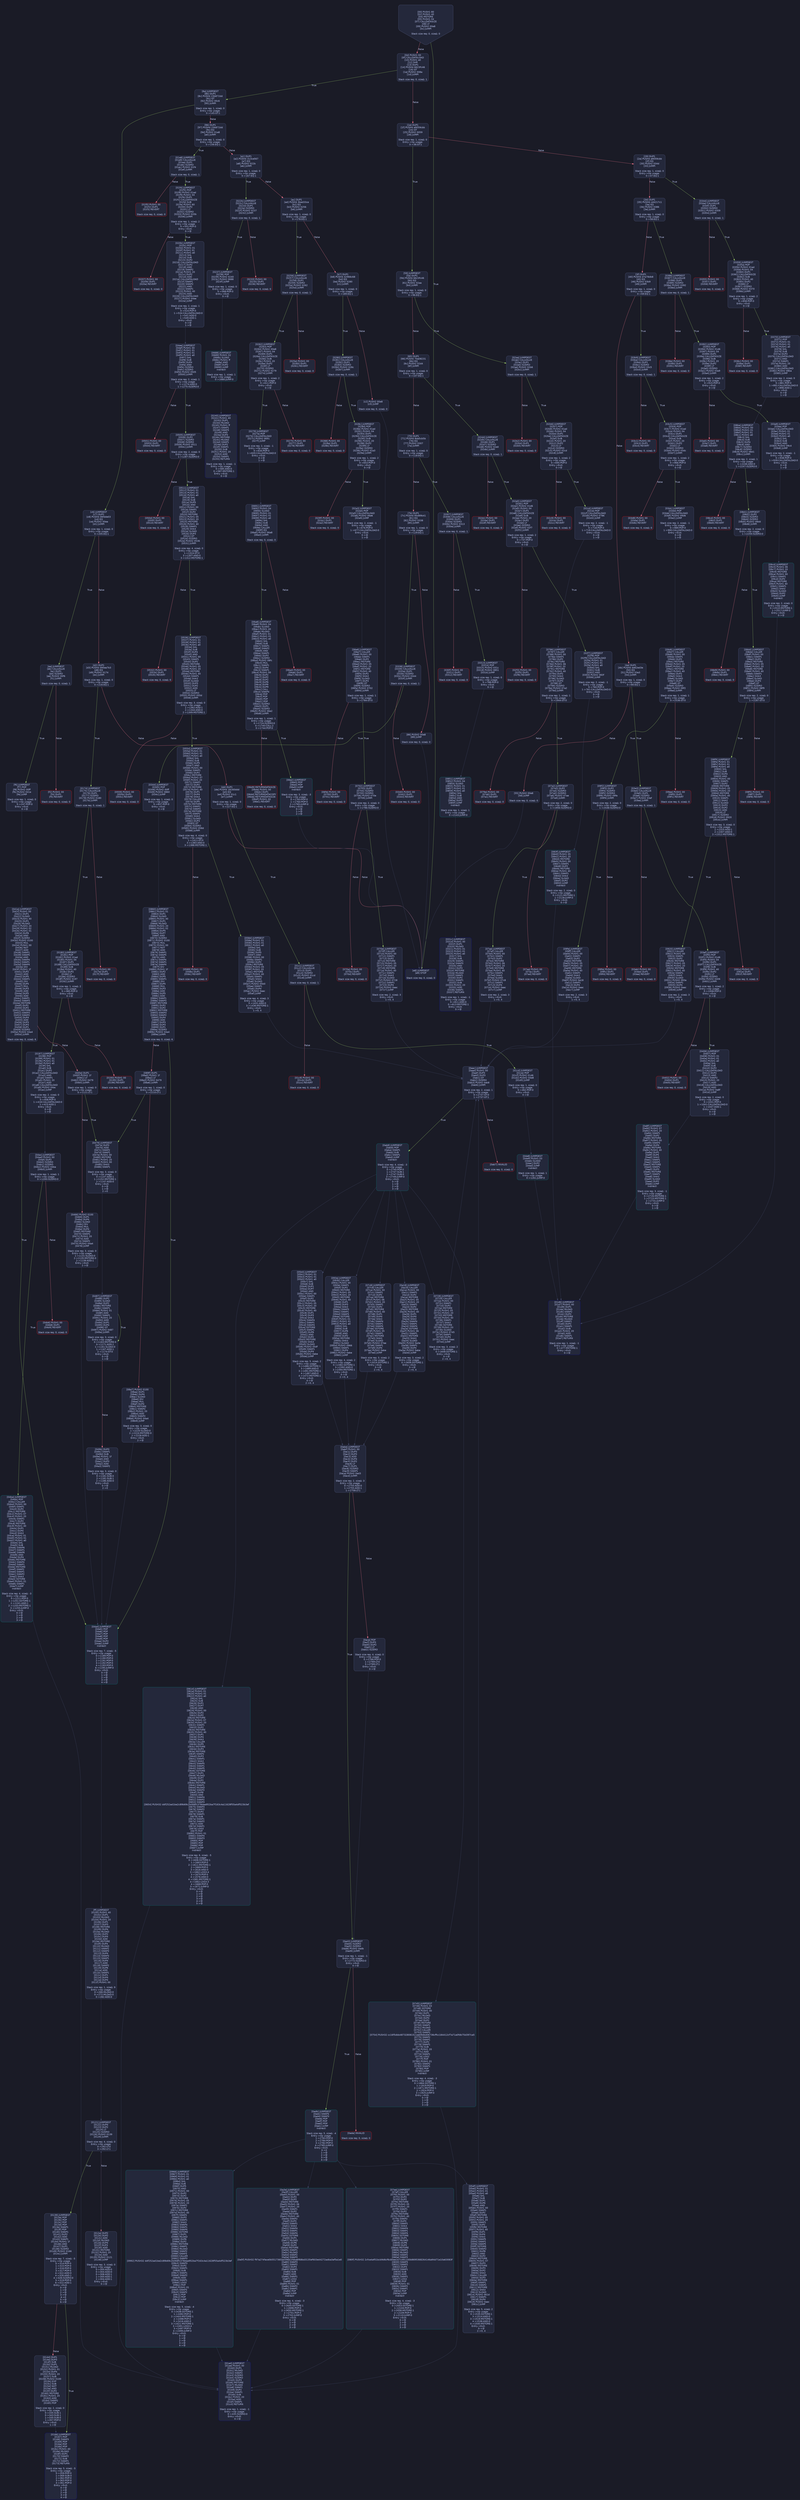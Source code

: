 digraph G {
    node [shape=box, style="filled, rounded", color="#565f89", fontcolor="#c0caf5", fontname="Helvetica", fillcolor="#24283b"];
    edge [color="#414868", fontcolor="#c0caf5", fontname="Helvetica"];
    bgcolor="#1a1b26";
    0 [ label = "[00] PUSH1 80
[02] PUSH1 40
[04] MSTORE
[05] PUSH1 04
[07] CALLDATASIZE
[08] LT
[09] PUSH2 00e8
[0c] JUMPI

Stack size req: 0, sizeΔ: 0
" shape = invhouse]
    1 [ label = "[0d] PUSH1 00
[0f] CALLDATALOAD
[10] PUSH1 e0
[12] SHR
[13] DUP1
[14] PUSH4 6623fc46
[19] GT
[1a] PUSH2 008a
[1d] JUMPI

Stack size req: 0, sizeΔ: 1
"]
    2 [ label = "[1e] DUP1
[1f] PUSH4 a9059cbb
[24] GT
[25] PUSH2 0059
[28] JUMPI

Stack size req: 1, sizeΔ: 0
Entry->Op usage:
	0->36:GT:1
"]
    3 [ label = "[29] DUP1
[2a] PUSH4 a9059cbb
[2f] EQ
[30] PUSH2 034d
[33] JUMPI

Stack size req: 1, sizeΔ: 0
Entry->Op usage:
	0->47:EQ:1
"]
    4 [ label = "[34] DUP1
[35] PUSH4 cd4217c1
[3a] EQ
[3b] PUSH2 0386
[3e] JUMPI

Stack size req: 1, sizeΔ: 0
Entry->Op usage:
	0->58:EQ:1
"]
    5 [ label = "[3f] DUP1
[40] PUSH4 d7a78db8
[45] EQ
[46] PUSH2 03b9
[49] JUMPI

Stack size req: 1, sizeΔ: 0
Entry->Op usage:
	0->69:EQ:1
"]
    6 [ label = "[4a] DUP1
[4b] PUSH4 dd62ed3e
[50] EQ
[51] PUSH2 03e3
[54] JUMPI

Stack size req: 1, sizeΔ: 0
Entry->Op usage:
	0->80:EQ:1
"]
    7 [ label = "[55] PUSH2 00e8
[58] JUMP

Stack size req: 0, sizeΔ: 0
"]
    8 [ label = "[59] JUMPDEST
[5a] DUP1
[5b] PUSH4 6623fc46
[60] EQ
[61] PUSH2 02aa
[64] JUMPI

Stack size req: 1, sizeΔ: 0
Entry->Op usage:
	0->96:EQ:1
"]
    9 [ label = "[65] DUP1
[66] PUSH4 70a08231
[6b] EQ
[6c] PUSH2 02d4
[6f] JUMPI

Stack size req: 1, sizeΔ: 0
Entry->Op usage:
	0->107:EQ:1
"]
    10 [ label = "[70] DUP1
[71] PUSH4 8da5cb5b
[76] EQ
[77] PUSH2 0307
[7a] JUMPI

Stack size req: 1, sizeΔ: 0
Entry->Op usage:
	0->118:EQ:1
"]
    11 [ label = "[7b] DUP1
[7c] PUSH4 95d89b41
[81] EQ
[82] PUSH2 0338
[85] JUMPI

Stack size req: 1, sizeΔ: 0
Entry->Op usage:
	0->129:EQ:1
"]
    12 [ label = "[86] PUSH2 00e8
[89] JUMP

Stack size req: 0, sizeΔ: 0
"]
    13 [ label = "[8a] JUMPDEST
[8b] DUP1
[8c] PUSH4 23b872dd
[91] GT
[92] PUSH2 00c6
[95] JUMPI

Stack size req: 1, sizeΔ: 0
Entry->Op usage:
	0->145:GT:1
"]
    14 [ label = "[96] DUP1
[97] PUSH4 23b872dd
[9c] EQ
[9d] PUSH2 01e8
[a0] JUMPI

Stack size req: 1, sizeΔ: 0
Entry->Op usage:
	0->156:EQ:1
"]
    15 [ label = "[a1] DUP1
[a2] PUSH4 313ce567
[a7] EQ
[a8] PUSH2 022b
[ab] JUMPI

Stack size req: 1, sizeΔ: 0
Entry->Op usage:
	0->167:EQ:1
"]
    16 [ label = "[ac] DUP1
[ad] PUSH4 3bed33ce
[b2] EQ
[b3] PUSH2 0256
[b6] JUMPI

Stack size req: 1, sizeΔ: 0
Entry->Op usage:
	0->178:EQ:1
"]
    17 [ label = "[b7] DUP1
[b8] PUSH4 42966c68
[bd] EQ
[be] PUSH2 0280
[c1] JUMPI

Stack size req: 1, sizeΔ: 0
Entry->Op usage:
	0->189:EQ:1
"]
    18 [ label = "[c2] PUSH2 00e8
[c5] JUMP

Stack size req: 0, sizeΔ: 0
"]
    19 [ label = "[c6] JUMPDEST
[c7] DUP1
[c8] PUSH4 06fdde03
[cd] EQ
[ce] PUSH2 00ea
[d1] JUMPI

Stack size req: 1, sizeΔ: 0
Entry->Op usage:
	0->205:EQ:1
"]
    20 [ label = "[d2] DUP1
[d3] PUSH4 095ea7b3
[d8] EQ
[d9] PUSH2 0174
[dc] JUMPI

Stack size req: 1, sizeΔ: 0
Entry->Op usage:
	0->216:EQ:1
"]
    21 [ label = "[dd] DUP1
[de] PUSH4 18160ddd
[e3] EQ
[e4] PUSH2 01c1
[e7] JUMPI

Stack size req: 1, sizeΔ: 0
Entry->Op usage:
	0->227:EQ:1
"]
    22 [ label = "[e8] JUMPDEST
[e9] STOP

Stack size req: 0, sizeΔ: 0
" color = "darkblue"]
    23 [ label = "[ea] JUMPDEST
[eb] CALLVALUE
[ec] DUP1
[ed] ISZERO
[ee] PUSH2 00f6
[f1] JUMPI

Stack size req: 0, sizeΔ: 1
"]
    24 [ label = "[f2] PUSH1 00
[f4] DUP1
[f5] REVERT

Stack size req: 0, sizeΔ: 0
" color = "red"]
    25 [ label = "[f6] JUMPDEST
[f7] POP
[f8] PUSH2 00ff
[fb] PUSH2 041e
[fe] JUMP

Stack size req: 1, sizeΔ: 0
Entry->Op usage:
	0->247:POP:0
Entry->Exit:
	0->😵
"]
    26 [ label = "[ff] JUMPDEST
[0100] PUSH1 40
[0102] DUP1
[0103] MLOAD
[0104] PUSH1 20
[0106] DUP1
[0107] DUP3
[0108] MSTORE
[0109] DUP4
[010a] MLOAD
[010b] DUP2
[010c] DUP4
[010d] ADD
[010e] MSTORE
[010f] DUP4
[0110] MLOAD
[0111] SWAP2
[0112] SWAP3
[0113] DUP4
[0114] SWAP3
[0115] SWAP1
[0116] DUP4
[0117] ADD
[0118] SWAP2
[0119] DUP6
[011a] ADD
[011b] SWAP1
[011c] DUP1
[011d] DUP4
[011e] DUP4
[011f] PUSH1 00

Stack size req: 1, sizeΔ: 9
Entry->Op usage:
	0->266:MLOAD:0
	0->272:MLOAD:0
	0->282:ADD:0
"]
    27 [ label = "[0121] JUMPDEST
[0122] DUP4
[0123] DUP2
[0124] LT
[0125] ISZERO
[0126] PUSH2 0139
[0129] JUMPI

Stack size req: 4, sizeΔ: 0
Entry->Op usage:
	0->292:LT:0
	3->292:LT:1
"]
    28 [ label = "[012a] DUP2
[012b] DUP2
[012c] ADD
[012d] MLOAD
[012e] DUP4
[012f] DUP3
[0130] ADD
[0131] MSTORE
[0132] PUSH1 20
[0134] ADD
[0135] PUSH2 0121
[0138] JUMP

Stack size req: 3, sizeΔ: 0
Entry->Op usage:
	0->300:ADD:0
	0->304:ADD:0
	0->308:ADD:1
	1->300:ADD:1
	2->304:ADD:1
Entry->Exit:
	0->😵
"]
    29 [ label = "[0139] JUMPDEST
[013a] POP
[013b] POP
[013c] POP
[013d] POP
[013e] SWAP1
[013f] POP
[0140] SWAP1
[0141] DUP2
[0142] ADD
[0143] SWAP1
[0144] PUSH1 1f
[0146] AND
[0147] DUP1
[0148] ISZERO
[0149] PUSH2 0166
[014c] JUMPI

Stack size req: 7, sizeΔ: -5
Entry->Op usage:
	0->314:POP:0
	1->315:POP:0
	2->316:POP:0
	3->317:POP:0
	4->322:ADD:0
	4->326:AND:1
	4->328:ISZERO:0
	5->319:POP:0
	6->322:ADD:1
Entry->Exit:
	0->😵
	1->😵
	2->😵
	3->😵
	4->0
	5->😵
	6->😵
"]
    30 [ label = "[014d] DUP1
[014e] DUP3
[014f] SUB
[0150] DUP1
[0151] MLOAD
[0152] PUSH1 01
[0154] DUP4
[0155] PUSH1 20
[0157] SUB
[0158] PUSH2 0100
[015b] EXP
[015c] SUB
[015d] NOT
[015e] AND
[015f] DUP2
[0160] MSTORE
[0161] PUSH1 20
[0163] ADD
[0164] SWAP2
[0165] POP

Stack size req: 2, sizeΔ: 0
Entry->Op usage:
	0->335:SUB:1
	0->343:SUB:1
	1->335:SUB:0
	1->357:POP:0
Entry->Exit:
	1->😵
"]
    31 [ label = "[0166] JUMPDEST
[0167] POP
[0168] SWAP3
[0169] POP
[016a] POP
[016b] POP
[016c] PUSH1 40
[016e] MLOAD
[016f] DUP1
[0170] SWAP2
[0171] SUB
[0172] SWAP1
[0173] RETURN

Stack size req: 5, sizeΔ: -5
Entry->Op usage:
	0->359:POP:0
	1->369:SUB:0
	2->362:POP:0
	3->363:POP:0
	4->361:POP:0
Entry->Exit:
	0->😵
	1->😵
	2->😵
	3->😵
	4->😵
" color = "darkblue"]
    32 [ label = "[0174] JUMPDEST
[0175] CALLVALUE
[0176] DUP1
[0177] ISZERO
[0178] PUSH2 0180
[017b] JUMPI

Stack size req: 0, sizeΔ: 1
"]
    33 [ label = "[017c] PUSH1 00
[017e] DUP1
[017f] REVERT

Stack size req: 0, sizeΔ: 0
" color = "red"]
    34 [ label = "[0180] JUMPDEST
[0181] POP
[0182] PUSH2 01ad
[0185] PUSH1 04
[0187] DUP1
[0188] CALLDATASIZE
[0189] SUB
[018a] PUSH1 40
[018c] DUP2
[018d] LT
[018e] ISZERO
[018f] PUSH2 0197
[0192] JUMPI

Stack size req: 1, sizeΔ: 2
Entry->Op usage:
	0->385:POP:0
Entry->Exit:
	0->😵
"]
    35 [ label = "[0193] PUSH1 00
[0195] DUP1
[0196] REVERT

Stack size req: 0, sizeΔ: 0
" color = "red"]
    36 [ label = "[0197] JUMPDEST
[0198] POP
[0199] PUSH1 01
[019b] PUSH1 01
[019d] PUSH1 a0
[019f] SHL
[01a0] SUB
[01a1] DUP2
[01a2] CALLDATALOAD
[01a3] AND
[01a4] SWAP1
[01a5] PUSH1 20
[01a7] ADD
[01a8] CALLDATALOAD
[01a9] PUSH2 04ac
[01ac] JUMP

Stack size req: 2, sizeΔ: 0
Entry->Op usage:
	0->408:POP:0
	1->418:CALLDATALOAD:0
	1->423:ADD:1
Entry->Exit:
	0->😵
	1->😵
"]
    37 [ label = "[01ad] JUMPDEST
[01ae] PUSH1 40
[01b0] DUP1
[01b1] MLOAD
[01b2] SWAP2
[01b3] ISZERO
[01b4] ISZERO
[01b5] DUP3
[01b6] MSTORE
[01b7] MLOAD
[01b8] SWAP1
[01b9] DUP2
[01ba] SWAP1
[01bb] SUB
[01bc] PUSH1 20
[01be] ADD
[01bf] SWAP1
[01c0] RETURN

Stack size req: 1, sizeΔ: -1
Entry->Op usage:
	0->435:ISZERO:0
Entry->Exit:
	0->😵
" color = "darkblue"]
    38 [ label = "[01c1] JUMPDEST
[01c2] CALLVALUE
[01c3] DUP1
[01c4] ISZERO
[01c5] PUSH2 01cd
[01c8] JUMPI

Stack size req: 0, sizeΔ: 1
"]
    39 [ label = "[01c9] PUSH1 00
[01cb] DUP1
[01cc] REVERT

Stack size req: 0, sizeΔ: 0
" color = "red"]
    40 [ label = "[01cd] JUMPDEST
[01ce] POP
[01cf] PUSH2 01d6
[01d2] PUSH2 04e8
[01d5] JUMP

Stack size req: 1, sizeΔ: 0
Entry->Op usage:
	0->462:POP:0
Entry->Exit:
	0->😵
"]
    41 [ label = "[01d6] JUMPDEST
[01d7] PUSH1 40
[01d9] DUP1
[01da] MLOAD
[01db] SWAP2
[01dc] DUP3
[01dd] MSTORE
[01de] MLOAD
[01df] SWAP1
[01e0] DUP2
[01e1] SWAP1
[01e2] SUB
[01e3] PUSH1 20
[01e5] ADD
[01e6] SWAP1
[01e7] RETURN

Stack size req: 1, sizeΔ: -1
Entry->Op usage:
	0->477:MSTORE:1
Entry->Exit:
	0->😵
" color = "darkblue"]
    42 [ label = "[01e8] JUMPDEST
[01e9] CALLVALUE
[01ea] DUP1
[01eb] ISZERO
[01ec] PUSH2 01f4
[01ef] JUMPI

Stack size req: 0, sizeΔ: 1
"]
    43 [ label = "[01f0] PUSH1 00
[01f2] DUP1
[01f3] REVERT

Stack size req: 0, sizeΔ: 0
" color = "red"]
    44 [ label = "[01f4] JUMPDEST
[01f5] POP
[01f6] PUSH2 01ad
[01f9] PUSH1 04
[01fb] DUP1
[01fc] CALLDATASIZE
[01fd] SUB
[01fe] PUSH1 60
[0200] DUP2
[0201] LT
[0202] ISZERO
[0203] PUSH2 020b
[0206] JUMPI

Stack size req: 1, sizeΔ: 2
Entry->Op usage:
	0->501:POP:0
Entry->Exit:
	0->😵
"]
    45 [ label = "[0207] PUSH1 00
[0209] DUP1
[020a] REVERT

Stack size req: 0, sizeΔ: 0
" color = "red"]
    46 [ label = "[020b] JUMPDEST
[020c] POP
[020d] PUSH1 01
[020f] PUSH1 01
[0211] PUSH1 a0
[0213] SHL
[0214] SUB
[0215] DUP2
[0216] CALLDATALOAD
[0217] DUP2
[0218] AND
[0219] SWAP2
[021a] PUSH1 20
[021c] DUP2
[021d] ADD
[021e] CALLDATALOAD
[021f] SWAP1
[0220] SWAP2
[0221] AND
[0222] SWAP1
[0223] PUSH1 40
[0225] ADD
[0226] CALLDATALOAD
[0227] PUSH2 04ee
[022a] JUMP

Stack size req: 2, sizeΔ: 1
Entry->Op usage:
	0->524:POP:0
	1->534:CALLDATALOAD:0
	1->541:ADD:0
	1->549:ADD:1
Entry->Exit:
	0->😵
	1->😵
"]
    47 [ label = "[022b] JUMPDEST
[022c] CALLVALUE
[022d] DUP1
[022e] ISZERO
[022f] PUSH2 0237
[0232] JUMPI

Stack size req: 0, sizeΔ: 1
"]
    48 [ label = "[0233] PUSH1 00
[0235] DUP1
[0236] REVERT

Stack size req: 0, sizeΔ: 0
" color = "red"]
    49 [ label = "[0237] JUMPDEST
[0238] POP
[0239] PUSH2 0240
[023c] PUSH2 0688
[023f] JUMP

Stack size req: 1, sizeΔ: 0
Entry->Op usage:
	0->568:POP:0
Entry->Exit:
	0->😵
"]
    50 [ label = "[0240] JUMPDEST
[0241] PUSH1 40
[0243] DUP1
[0244] MLOAD
[0245] PUSH1 ff
[0247] SWAP1
[0248] SWAP3
[0249] AND
[024a] DUP3
[024b] MSTORE
[024c] MLOAD
[024d] SWAP1
[024e] DUP2
[024f] SWAP1
[0250] SUB
[0251] PUSH1 20
[0253] ADD
[0254] SWAP1
[0255] RETURN

Stack size req: 1, sizeΔ: -1
Entry->Op usage:
	0->585:AND:0
	0->587:MSTORE:1
Entry->Exit:
	0->😵
" color = "darkblue"]
    51 [ label = "[0256] JUMPDEST
[0257] CALLVALUE
[0258] DUP1
[0259] ISZERO
[025a] PUSH2 0262
[025d] JUMPI

Stack size req: 0, sizeΔ: 1
"]
    52 [ label = "[025e] PUSH1 00
[0260] DUP1
[0261] REVERT

Stack size req: 0, sizeΔ: 0
" color = "red"]
    53 [ label = "[0262] JUMPDEST
[0263] POP
[0264] PUSH2 00e8
[0267] PUSH1 04
[0269] DUP1
[026a] CALLDATASIZE
[026b] SUB
[026c] PUSH1 20
[026e] DUP2
[026f] LT
[0270] ISZERO
[0271] PUSH2 0279
[0274] JUMPI

Stack size req: 1, sizeΔ: 2
Entry->Op usage:
	0->611:POP:0
Entry->Exit:
	0->😵
"]
    54 [ label = "[0275] PUSH1 00
[0277] DUP1
[0278] REVERT

Stack size req: 0, sizeΔ: 0
" color = "red"]
    55 [ label = "[0279] JUMPDEST
[027a] POP
[027b] CALLDATALOAD
[027c] PUSH2 0691
[027f] JUMP

Stack size req: 2, sizeΔ: -1
Entry->Op usage:
	0->634:POP:0
	1->635:CALLDATALOAD:0
Entry->Exit:
	0->😵
	1->😵
"]
    56 [ label = "[0280] JUMPDEST
[0281] CALLVALUE
[0282] DUP1
[0283] ISZERO
[0284] PUSH2 028c
[0287] JUMPI

Stack size req: 0, sizeΔ: 1
"]
    57 [ label = "[0288] PUSH1 00
[028a] DUP1
[028b] REVERT

Stack size req: 0, sizeΔ: 0
" color = "red"]
    58 [ label = "[028c] JUMPDEST
[028d] POP
[028e] PUSH2 01ad
[0291] PUSH1 04
[0293] DUP1
[0294] CALLDATASIZE
[0295] SUB
[0296] PUSH1 20
[0298] DUP2
[0299] LT
[029a] ISZERO
[029b] PUSH2 02a3
[029e] JUMPI

Stack size req: 1, sizeΔ: 2
Entry->Op usage:
	0->653:POP:0
Entry->Exit:
	0->😵
"]
    59 [ label = "[029f] PUSH1 00
[02a1] DUP1
[02a2] REVERT

Stack size req: 0, sizeΔ: 0
" color = "red"]
    60 [ label = "[02a3] JUMPDEST
[02a4] POP
[02a5] CALLDATALOAD
[02a6] PUSH2 06e6
[02a9] JUMP

Stack size req: 2, sizeΔ: -1
Entry->Op usage:
	0->676:POP:0
	1->677:CALLDATALOAD:0
Entry->Exit:
	0->😵
	1->😵
"]
    61 [ label = "[02aa] JUMPDEST
[02ab] CALLVALUE
[02ac] DUP1
[02ad] ISZERO
[02ae] PUSH2 02b6
[02b1] JUMPI

Stack size req: 0, sizeΔ: 1
"]
    62 [ label = "[02b2] PUSH1 00
[02b4] DUP1
[02b5] REVERT

Stack size req: 0, sizeΔ: 0
" color = "red"]
    63 [ label = "[02b6] JUMPDEST
[02b7] POP
[02b8] PUSH2 01ad
[02bb] PUSH1 04
[02bd] DUP1
[02be] CALLDATASIZE
[02bf] SUB
[02c0] PUSH1 20
[02c2] DUP2
[02c3] LT
[02c4] ISZERO
[02c5] PUSH2 02cd
[02c8] JUMPI

Stack size req: 1, sizeΔ: 2
Entry->Op usage:
	0->695:POP:0
Entry->Exit:
	0->😵
"]
    64 [ label = "[02c9] PUSH1 00
[02cb] DUP1
[02cc] REVERT

Stack size req: 0, sizeΔ: 0
" color = "red"]
    65 [ label = "[02cd] JUMPDEST
[02ce] POP
[02cf] CALLDATALOAD
[02d0] PUSH2 0786
[02d3] JUMP

Stack size req: 2, sizeΔ: -1
Entry->Op usage:
	0->718:POP:0
	1->719:CALLDATALOAD:0
Entry->Exit:
	0->😵
	1->😵
"]
    66 [ label = "[02d4] JUMPDEST
[02d5] CALLVALUE
[02d6] DUP1
[02d7] ISZERO
[02d8] PUSH2 02e0
[02db] JUMPI

Stack size req: 0, sizeΔ: 1
"]
    67 [ label = "[02dc] PUSH1 00
[02de] DUP1
[02df] REVERT

Stack size req: 0, sizeΔ: 0
" color = "red"]
    68 [ label = "[02e0] JUMPDEST
[02e1] POP
[02e2] PUSH2 01d6
[02e5] PUSH1 04
[02e7] DUP1
[02e8] CALLDATASIZE
[02e9] SUB
[02ea] PUSH1 20
[02ec] DUP2
[02ed] LT
[02ee] ISZERO
[02ef] PUSH2 02f7
[02f2] JUMPI

Stack size req: 1, sizeΔ: 2
Entry->Op usage:
	0->737:POP:0
Entry->Exit:
	0->😵
"]
    69 [ label = "[02f3] PUSH1 00
[02f5] DUP1
[02f6] REVERT

Stack size req: 0, sizeΔ: 0
" color = "red"]
    70 [ label = "[02f7] JUMPDEST
[02f8] POP
[02f9] CALLDATALOAD
[02fa] PUSH1 01
[02fc] PUSH1 01
[02fe] PUSH1 a0
[0300] SHL
[0301] SUB
[0302] AND
[0303] PUSH2 083f
[0306] JUMP

Stack size req: 2, sizeΔ: -1
Entry->Op usage:
	0->760:POP:0
	1->761:CALLDATALOAD:0
Entry->Exit:
	0->😵
	1->😵
"]
    71 [ label = "[0307] JUMPDEST
[0308] CALLVALUE
[0309] DUP1
[030a] ISZERO
[030b] PUSH2 0313
[030e] JUMPI

Stack size req: 0, sizeΔ: 1
"]
    72 [ label = "[030f] PUSH1 00
[0311] DUP1
[0312] REVERT

Stack size req: 0, sizeΔ: 0
" color = "red"]
    73 [ label = "[0313] JUMPDEST
[0314] POP
[0315] PUSH2 031c
[0318] PUSH2 0851
[031b] JUMP

Stack size req: 1, sizeΔ: 0
Entry->Op usage:
	0->788:POP:0
Entry->Exit:
	0->😵
"]
    74 [ label = "[031c] JUMPDEST
[031d] PUSH1 40
[031f] DUP1
[0320] MLOAD
[0321] PUSH1 01
[0323] PUSH1 01
[0325] PUSH1 a0
[0327] SHL
[0328] SUB
[0329] SWAP1
[032a] SWAP3
[032b] AND
[032c] DUP3
[032d] MSTORE
[032e] MLOAD
[032f] SWAP1
[0330] DUP2
[0331] SWAP1
[0332] SUB
[0333] PUSH1 20
[0335] ADD
[0336] SWAP1
[0337] RETURN

Stack size req: 1, sizeΔ: -1
Entry->Op usage:
	0->811:AND:0
	0->813:MSTORE:1
Entry->Exit:
	0->😵
" color = "darkblue"]
    75 [ label = "[0338] JUMPDEST
[0339] CALLVALUE
[033a] DUP1
[033b] ISZERO
[033c] PUSH2 0344
[033f] JUMPI

Stack size req: 0, sizeΔ: 1
"]
    76 [ label = "[0340] PUSH1 00
[0342] DUP1
[0343] REVERT

Stack size req: 0, sizeΔ: 0
" color = "red"]
    77 [ label = "[0344] JUMPDEST
[0345] POP
[0346] PUSH2 00ff
[0349] PUSH2 0860
[034c] JUMP

Stack size req: 1, sizeΔ: 0
Entry->Op usage:
	0->837:POP:0
Entry->Exit:
	0->😵
"]
    78 [ label = "[034d] JUMPDEST
[034e] CALLVALUE
[034f] DUP1
[0350] ISZERO
[0351] PUSH2 0359
[0354] JUMPI

Stack size req: 0, sizeΔ: 1
"]
    79 [ label = "[0355] PUSH1 00
[0357] DUP1
[0358] REVERT

Stack size req: 0, sizeΔ: 0
" color = "red"]
    80 [ label = "[0359] JUMPDEST
[035a] POP
[035b] PUSH2 01ad
[035e] PUSH1 04
[0360] DUP1
[0361] CALLDATASIZE
[0362] SUB
[0363] PUSH1 40
[0365] DUP2
[0366] LT
[0367] ISZERO
[0368] PUSH2 0370
[036b] JUMPI

Stack size req: 1, sizeΔ: 2
Entry->Op usage:
	0->858:POP:0
Entry->Exit:
	0->😵
"]
    81 [ label = "[036c] PUSH1 00
[036e] DUP1
[036f] REVERT

Stack size req: 0, sizeΔ: 0
" color = "red"]
    82 [ label = "[0370] JUMPDEST
[0371] POP
[0372] PUSH1 01
[0374] PUSH1 01
[0376] PUSH1 a0
[0378] SHL
[0379] SUB
[037a] DUP2
[037b] CALLDATALOAD
[037c] AND
[037d] SWAP1
[037e] PUSH1 20
[0380] ADD
[0381] CALLDATALOAD
[0382] PUSH2 08ba
[0385] JUMP

Stack size req: 2, sizeΔ: 0
Entry->Op usage:
	0->881:POP:0
	1->891:CALLDATALOAD:0
	1->896:ADD:1
Entry->Exit:
	0->😵
	1->😵
"]
    83 [ label = "[0386] JUMPDEST
[0387] CALLVALUE
[0388] DUP1
[0389] ISZERO
[038a] PUSH2 0392
[038d] JUMPI

Stack size req: 0, sizeΔ: 1
"]
    84 [ label = "[038e] PUSH1 00
[0390] DUP1
[0391] REVERT

Stack size req: 0, sizeΔ: 0
" color = "red"]
    85 [ label = "[0392] JUMPDEST
[0393] POP
[0394] PUSH2 01d6
[0397] PUSH1 04
[0399] DUP1
[039a] CALLDATASIZE
[039b] SUB
[039c] PUSH1 20
[039e] DUP2
[039f] LT
[03a0] ISZERO
[03a1] PUSH2 03a9
[03a4] JUMPI

Stack size req: 1, sizeΔ: 2
Entry->Op usage:
	0->915:POP:0
Entry->Exit:
	0->😵
"]
    86 [ label = "[03a5] PUSH1 00
[03a7] DUP1
[03a8] REVERT

Stack size req: 0, sizeΔ: 0
" color = "red"]
    87 [ label = "[03a9] JUMPDEST
[03aa] POP
[03ab] CALLDATALOAD
[03ac] PUSH1 01
[03ae] PUSH1 01
[03b0] PUSH1 a0
[03b2] SHL
[03b3] SUB
[03b4] AND
[03b5] PUSH2 09c4
[03b8] JUMP

Stack size req: 2, sizeΔ: -1
Entry->Op usage:
	0->938:POP:0
	1->939:CALLDATALOAD:0
Entry->Exit:
	0->😵
	1->😵
"]
    88 [ label = "[03b9] JUMPDEST
[03ba] CALLVALUE
[03bb] DUP1
[03bc] ISZERO
[03bd] PUSH2 03c5
[03c0] JUMPI

Stack size req: 0, sizeΔ: 1
"]
    89 [ label = "[03c1] PUSH1 00
[03c3] DUP1
[03c4] REVERT

Stack size req: 0, sizeΔ: 0
" color = "red"]
    90 [ label = "[03c5] JUMPDEST
[03c6] POP
[03c7] PUSH2 01ad
[03ca] PUSH1 04
[03cc] DUP1
[03cd] CALLDATASIZE
[03ce] SUB
[03cf] PUSH1 20
[03d1] DUP2
[03d2] LT
[03d3] ISZERO
[03d4] PUSH2 03dc
[03d7] JUMPI

Stack size req: 1, sizeΔ: 2
Entry->Op usage:
	0->966:POP:0
Entry->Exit:
	0->😵
"]
    91 [ label = "[03d8] PUSH1 00
[03da] DUP1
[03db] REVERT

Stack size req: 0, sizeΔ: 0
" color = "red"]
    92 [ label = "[03dc] JUMPDEST
[03dd] POP
[03de] CALLDATALOAD
[03df] PUSH2 09d6
[03e2] JUMP

Stack size req: 2, sizeΔ: -1
Entry->Op usage:
	0->989:POP:0
	1->990:CALLDATALOAD:0
Entry->Exit:
	0->😵
	1->😵
"]
    93 [ label = "[03e3] JUMPDEST
[03e4] CALLVALUE
[03e5] DUP1
[03e6] ISZERO
[03e7] PUSH2 03ef
[03ea] JUMPI

Stack size req: 0, sizeΔ: 1
"]
    94 [ label = "[03eb] PUSH1 00
[03ed] DUP1
[03ee] REVERT

Stack size req: 0, sizeΔ: 0
" color = "red"]
    95 [ label = "[03ef] JUMPDEST
[03f0] POP
[03f1] PUSH2 01d6
[03f4] PUSH1 04
[03f6] DUP1
[03f7] CALLDATASIZE
[03f8] SUB
[03f9] PUSH1 40
[03fb] DUP2
[03fc] LT
[03fd] ISZERO
[03fe] PUSH2 0406
[0401] JUMPI

Stack size req: 1, sizeΔ: 2
Entry->Op usage:
	0->1008:POP:0
Entry->Exit:
	0->😵
"]
    96 [ label = "[0402] PUSH1 00
[0404] DUP1
[0405] REVERT

Stack size req: 0, sizeΔ: 0
" color = "red"]
    97 [ label = "[0406] JUMPDEST
[0407] POP
[0408] PUSH1 01
[040a] PUSH1 01
[040c] PUSH1 a0
[040e] SHL
[040f] SUB
[0410] DUP2
[0411] CALLDATALOAD
[0412] DUP2
[0413] AND
[0414] SWAP2
[0415] PUSH1 20
[0417] ADD
[0418] CALLDATALOAD
[0419] AND
[041a] PUSH2 0a8f
[041d] JUMP

Stack size req: 2, sizeΔ: 0
Entry->Op usage:
	0->1031:POP:0
	1->1041:CALLDATALOAD:0
	1->1047:ADD:1
Entry->Exit:
	0->😵
	1->😵
"]
    98 [ label = "[041e] JUMPDEST
[041f] PUSH1 00
[0421] DUP1
[0422] SLOAD
[0423] PUSH1 40
[0425] DUP1
[0426] MLOAD
[0427] PUSH1 20
[0429] PUSH1 02
[042b] PUSH1 01
[042d] DUP6
[042e] AND
[042f] ISZERO
[0430] PUSH2 0100
[0433] MUL
[0434] PUSH1 00
[0436] NOT
[0437] ADD
[0438] SWAP1
[0439] SWAP5
[043a] AND
[043b] SWAP4
[043c] SWAP1
[043d] SWAP4
[043e] DIV
[043f] PUSH1 1f
[0441] DUP2
[0442] ADD
[0443] DUP5
[0444] SWAP1
[0445] DIV
[0446] DUP5
[0447] MUL
[0448] DUP3
[0449] ADD
[044a] DUP5
[044b] ADD
[044c] SWAP1
[044d] SWAP3
[044e] MSTORE
[044f] DUP2
[0450] DUP2
[0451] MSTORE
[0452] SWAP3
[0453] SWAP2
[0454] DUP4
[0455] ADD
[0456] DUP3
[0457] DUP3
[0458] DUP1
[0459] ISZERO
[045a] PUSH2 04a4
[045d] JUMPI

Stack size req: 0, sizeΔ: 6
"]
    99 [ label = "[045e] DUP1
[045f] PUSH1 1f
[0461] LT
[0462] PUSH2 0479
[0465] JUMPI

Stack size req: 1, sizeΔ: 0
Entry->Op usage:
	0->1121:LT:1
"]
    100 [ label = "[0466] PUSH2 0100
[0469] DUP1
[046a] DUP4
[046b] SLOAD
[046c] DIV
[046d] MUL
[046e] DUP4
[046f] MSTORE
[0470] SWAP2
[0471] PUSH1 20
[0473] ADD
[0474] SWAP2
[0475] PUSH2 04a4
[0478] JUMP

Stack size req: 3, sizeΔ: 0
Entry->Op usage:
	1->1131:SLOAD:0
	2->1135:MSTORE:0
	2->1139:ADD:1
Entry->Exit:
	2->😵
"]
    101 [ label = "[0479] JUMPDEST
[047a] DUP3
[047b] ADD
[047c] SWAP2
[047d] SWAP1
[047e] PUSH1 00
[0480] MSTORE
[0481] PUSH1 20
[0483] PUSH1 00
[0485] SHA3
[0486] SWAP1

Stack size req: 3, sizeΔ: 0
Entry->Op usage:
	0->1147:ADD:1
	1->1152:MSTORE:1
	2->1147:ADD:0
Entry->Exit:
	0->😵
	1->😵
	2->0
"]
    102 [ label = "[0487] JUMPDEST
[0488] DUP2
[0489] SLOAD
[048a] DUP2
[048b] MSTORE
[048c] SWAP1
[048d] PUSH1 01
[048f] ADD
[0490] SWAP1
[0491] PUSH1 20
[0493] ADD
[0494] DUP1
[0495] DUP4
[0496] GT
[0497] PUSH2 0487
[049a] JUMPI

Stack size req: 3, sizeΔ: 0
Entry->Op usage:
	0->1163:MSTORE:0
	0->1171:ADD:1
	1->1161:SLOAD:0
	1->1167:ADD:1
	2->1174:GT:0
Entry->Exit:
	0->😵
	1->😵
"]
    103 [ label = "[049b] DUP3
[049c] SWAP1
[049d] SUB
[049e] PUSH1 1f
[04a0] AND
[04a1] DUP3
[04a2] ADD
[04a3] SWAP2

Stack size req: 3, sizeΔ: 0
Entry->Op usage:
	0->1181:SUB:0
	2->1181:SUB:1
	2->1186:ADD:0
Entry->Exit:
	0->😵
	2->0
"]
    104 [ label = "[04a4] JUMPDEST
[04a5] POP
[04a6] POP
[04a7] POP
[04a8] POP
[04a9] POP
[04aa] DUP2
[04ab] JUMP
Indirect!

Stack size req: 7, sizeΔ: -5
Entry->Op usage:
	0->1189:POP:0
	1->1190:POP:0
	2->1191:POP:0
	3->1192:POP:0
	4->1193:POP:0
	6->1195:JUMP:0
Entry->Exit:
	0->😵
	1->😵
	2->😵
	3->😵
	4->😵
" color = "teal"]
    105 [ label = "[04ac] JUMPDEST
[04ad] PUSH1 00
[04af] DUP2
[04b0] ISZERO
[04b1] ISZERO
[04b2] PUSH2 04ba
[04b5] JUMPI

Stack size req: 1, sizeΔ: 1
Entry->Op usage:
	0->1200:ISZERO:0
"]
    106 [ label = "[04b6] PUSH1 00
[04b8] DUP1
[04b9] REVERT

Stack size req: 0, sizeΔ: 0
" color = "red"]
    107 [ label = "[04ba] JUMPDEST
[04bb] POP
[04bc] CALLER
[04bd] PUSH1 00
[04bf] SWAP1
[04c0] DUP2
[04c1] MSTORE
[04c2] PUSH1 07
[04c4] PUSH1 20
[04c6] SWAP1
[04c7] DUP2
[04c8] MSTORE
[04c9] PUSH1 40
[04cb] DUP1
[04cc] DUP4
[04cd] SHA3
[04ce] PUSH1 01
[04d0] PUSH1 01
[04d2] PUSH1 a0
[04d4] SHL
[04d5] SUB
[04d6] SWAP6
[04d7] SWAP1
[04d8] SWAP6
[04d9] AND
[04da] DUP4
[04db] MSTORE
[04dc] SWAP4
[04dd] SWAP1
[04de] MSTORE
[04df] SWAP2
[04e0] SWAP1
[04e1] SWAP2
[04e2] SHA3
[04e3] SSTORE
[04e4] PUSH1 01
[04e6] SWAP1
[04e7] JUMP
Indirect!

Stack size req: 4, sizeΔ: -3
Entry->Op usage:
	0->1211:POP:0
	1->1251:SSTORE:1
	2->1241:AND:1
	2->1243:MSTORE:1
	3->1255:JUMP:0
Entry->Exit:
	0->😵
	1->😵
	2->😵
	3->😵
" color = "teal"]
    108 [ label = "[04e8] JUMPDEST
[04e9] PUSH1 03
[04eb] SLOAD
[04ec] DUP2
[04ed] JUMP
Indirect!

Stack size req: 1, sizeΔ: 1
Entry->Op usage:
	0->1261:JUMP:0
" color = "teal"]
    109 [ label = "[04ee] JUMPDEST
[04ef] PUSH1 00
[04f1] PUSH1 01
[04f3] PUSH1 01
[04f5] PUSH1 a0
[04f7] SHL
[04f8] SUB
[04f9] DUP4
[04fa] AND
[04fb] ISZERO
[04fc] ISZERO
[04fd] PUSH2 0505
[0500] JUMPI

Stack size req: 2, sizeΔ: 1
Entry->Op usage:
	1->1274:AND:0
	1->1275:ISZERO:0
"]
    110 [ label = "[0501] PUSH1 00
[0503] DUP1
[0504] REVERT

Stack size req: 0, sizeΔ: 0
" color = "red"]
    111 [ label = "[0505] JUMPDEST
[0506] DUP2
[0507] ISZERO
[0508] ISZERO
[0509] PUSH2 0511
[050c] JUMPI

Stack size req: 2, sizeΔ: 0
Entry->Op usage:
	1->1287:ISZERO:0
"]
    112 [ label = "[050d] PUSH1 00
[050f] DUP1
[0510] REVERT

Stack size req: 0, sizeΔ: 0
" color = "red"]
    113 [ label = "[0511] JUMPDEST
[0512] PUSH1 01
[0514] PUSH1 01
[0516] PUSH1 a0
[0518] SHL
[0519] SUB
[051a] DUP5
[051b] AND
[051c] PUSH1 00
[051e] SWAP1
[051f] DUP2
[0520] MSTORE
[0521] PUSH1 05
[0523] PUSH1 20
[0525] MSTORE
[0526] PUSH1 40
[0528] SWAP1
[0529] SHA3
[052a] SLOAD
[052b] DUP3
[052c] GT
[052d] ISZERO
[052e] PUSH2 0536
[0531] JUMPI

Stack size req: 4, sizeΔ: 0
Entry->Op usage:
	1->1324:GT:0
	3->1307:AND:0
	3->1312:MSTORE:1
"]
    114 [ label = "[0532] PUSH1 00
[0534] DUP1
[0535] REVERT

Stack size req: 0, sizeΔ: 0
" color = "red"]
    115 [ label = "[0536] JUMPDEST
[0537] PUSH1 01
[0539] PUSH1 01
[053b] PUSH1 a0
[053d] SHL
[053e] SUB
[053f] DUP4
[0540] AND
[0541] PUSH1 00
[0543] SWAP1
[0544] DUP2
[0545] MSTORE
[0546] PUSH1 05
[0548] PUSH1 20
[054a] MSTORE
[054b] PUSH1 40
[054d] SWAP1
[054e] SHA3
[054f] SLOAD
[0550] DUP3
[0551] DUP2
[0552] ADD
[0553] LT
[0554] ISZERO
[0555] PUSH2 055d
[0558] JUMPI

Stack size req: 3, sizeΔ: 0
Entry->Op usage:
	1->1362:ADD:1
	2->1344:AND:0
	2->1349:MSTORE:1
"]
    116 [ label = "[0559] PUSH1 00
[055b] DUP1
[055c] REVERT

Stack size req: 0, sizeΔ: 0
" color = "red"]
    117 [ label = "[055d] JUMPDEST
[055e] PUSH1 01
[0560] PUSH1 01
[0562] PUSH1 a0
[0564] SHL
[0565] SUB
[0566] DUP5
[0567] AND
[0568] PUSH1 00
[056a] SWAP1
[056b] DUP2
[056c] MSTORE
[056d] PUSH1 07
[056f] PUSH1 20
[0571] SWAP1
[0572] DUP2
[0573] MSTORE
[0574] PUSH1 40
[0576] DUP1
[0577] DUP4
[0578] SHA3
[0579] CALLER
[057a] DUP5
[057b] MSTORE
[057c] SWAP1
[057d] SWAP2
[057e] MSTORE
[057f] SWAP1
[0580] SHA3
[0581] SLOAD
[0582] DUP3
[0583] GT
[0584] ISZERO
[0585] PUSH2 058d
[0588] JUMPI

Stack size req: 4, sizeΔ: 0
Entry->Op usage:
	1->1411:GT:0
	3->1383:AND:0
	3->1388:MSTORE:1
"]
    118 [ label = "[0589] PUSH1 00
[058b] DUP1
[058c] REVERT

Stack size req: 0, sizeΔ: 0
" color = "red"]
    119 [ label = "[058d] JUMPDEST
[058e] PUSH1 01
[0590] PUSH1 01
[0592] PUSH1 a0
[0594] SHL
[0595] SUB
[0596] DUP5
[0597] AND
[0598] PUSH1 00
[059a] SWAP1
[059b] DUP2
[059c] MSTORE
[059d] PUSH1 05
[059f] PUSH1 20
[05a1] MSTORE
[05a2] PUSH1 40
[05a4] SWAP1
[05a5] SHA3
[05a6] SLOAD
[05a7] PUSH2 05b0
[05aa] SWAP1
[05ab] DUP4
[05ac] PUSH2 0aac
[05af] JUMP

Stack size req: 4, sizeΔ: 3
Entry->Op usage:
	3->1431:AND:0
	3->1436:MSTORE:1
Entry->Exit:
	1->0, 4
"]
    120 [ label = "[05b0] JUMPDEST
[05b1] PUSH1 01
[05b3] PUSH1 01
[05b5] PUSH1 a0
[05b7] SHL
[05b8] SUB
[05b9] DUP1
[05ba] DUP7
[05bb] AND
[05bc] PUSH1 00
[05be] SWAP1
[05bf] DUP2
[05c0] MSTORE
[05c1] PUSH1 05
[05c3] PUSH1 20
[05c5] MSTORE
[05c6] PUSH1 40
[05c8] DUP1
[05c9] DUP3
[05ca] SHA3
[05cb] SWAP4
[05cc] SWAP1
[05cd] SWAP4
[05ce] SSTORE
[05cf] SWAP1
[05d0] DUP6
[05d1] AND
[05d2] DUP2
[05d3] MSTORE
[05d4] SHA3
[05d5] SLOAD
[05d6] PUSH2 05df
[05d9] SWAP1
[05da] DUP4
[05db] PUSH2 0abe
[05de] JUMP

Stack size req: 5, sizeΔ: 2
Entry->Op usage:
	0->1486:SSTORE:1
	3->1489:AND:0
	3->1491:MSTORE:1
	4->1467:AND:0
	4->1472:MSTORE:1
Entry->Exit:
	0->😵
	2->0, 4
"]
    121 [ label = "[05df] JUMPDEST
[05e0] PUSH1 01
[05e2] PUSH1 01
[05e4] PUSH1 a0
[05e6] SHL
[05e7] SUB
[05e8] DUP1
[05e9] DUP6
[05ea] AND
[05eb] PUSH1 00
[05ed] SWAP1
[05ee] DUP2
[05ef] MSTORE
[05f0] PUSH1 05
[05f2] PUSH1 20
[05f4] SWAP1
[05f5] DUP2
[05f6] MSTORE
[05f7] PUSH1 40
[05f9] DUP1
[05fa] DUP4
[05fb] SHA3
[05fc] SWAP5
[05fd] SWAP1
[05fe] SWAP5
[05ff] SSTORE
[0600] SWAP2
[0601] DUP8
[0602] AND
[0603] DUP2
[0604] MSTORE
[0605] PUSH1 07
[0607] DUP3
[0608] MSTORE
[0609] DUP3
[060a] DUP2
[060b] SHA3
[060c] CALLER
[060d] DUP3
[060e] MSTORE
[060f] SWAP1
[0610] SWAP2
[0611] MSTORE
[0612] SHA3
[0613] SLOAD
[0614] PUSH2 061d
[0617] SWAP1
[0618] DUP4
[0619] PUSH2 0aac
[061c] JUMP

Stack size req: 5, sizeΔ: 2
Entry->Op usage:
	0->1535:SSTORE:1
	3->1514:AND:0
	3->1519:MSTORE:1
	4->1538:AND:0
	4->1540:MSTORE:1
Entry->Exit:
	0->😵
	2->0, 4
"]
    122 [ label = "[061d] JUMPDEST
[061e] PUSH1 01
[0620] PUSH1 01
[0622] PUSH1 a0
[0624] SHL
[0625] SUB
[0626] DUP1
[0627] DUP7
[0628] AND
[0629] PUSH1 00
[062b] DUP2
[062c] DUP2
[062d] MSTORE
[062e] PUSH1 07
[0630] PUSH1 20
[0632] SWAP1
[0633] DUP2
[0634] MSTORE
[0635] PUSH1 40
[0637] DUP1
[0638] DUP4
[0639] SHA3
[063a] CALLER
[063b] DUP5
[063c] MSTORE
[063d] DUP3
[063e] MSTORE
[063f] SWAP2
[0640] DUP3
[0641] SWAP1
[0642] SHA3
[0643] SWAP5
[0644] SWAP1
[0645] SWAP5
[0646] SSTORE
[0647] DUP1
[0648] MLOAD
[0649] DUP7
[064a] DUP2
[064b] MSTORE
[064c] SWAP1
[064d] MLOAD
[064e] SWAP3
[064f] DUP8
[0650] AND
[0651] SWAP4
[0652] SWAP2
[0653] SWAP3
[0654] PUSH32 ddf252ad1be2c89b69c2b068fc378daa952ba7f163c4a11628f55a4df523b3ef
[0675] SWAP3
[0676] SWAP2
[0677] DUP2
[0678] SWAP1
[0679] SUB
[067a] SWAP1
[067b] SWAP2
[067c] ADD
[067d] SWAP1
[067e] LOG3
[067f] POP
[0680] PUSH1 01
[0682] SWAP4
[0683] SWAP3
[0684] POP
[0685] POP
[0686] POP
[0687] JUMP
Indirect!

Stack size req: 6, sizeΔ: -5
Entry->Op usage:
	0->1606:SSTORE:1
	1->1663:POP:0
	2->1611:MSTORE:1
	2->1669:POP:0
	3->1616:AND:0
	3->1662:LOG3:4
	3->1670:POP:0
	4->1576:AND:0
	4->1581:MSTORE:1
	4->1662:LOG3:3
	4->1668:POP:0
	5->1671:JUMP:0
Entry->Exit:
	0->😵
	1->😵
	2->😵
	3->😵
	4->😵
	5->😵
" color = "teal"]
    123 [ label = "[0688] JUMPDEST
[0689] PUSH1 02
[068b] SLOAD
[068c] PUSH1 ff
[068e] AND
[068f] DUP2
[0690] JUMP
Indirect!

Stack size req: 1, sizeΔ: 1
Entry->Op usage:
	0->1680:JUMP:0
" color = "teal"]
    124 [ label = "[0691] JUMPDEST
[0692] PUSH1 04
[0694] SLOAD
[0695] PUSH1 01
[0697] PUSH1 01
[0699] PUSH1 a0
[069b] SHL
[069c] SUB
[069d] AND
[069e] CALLER
[069f] EQ
[06a0] PUSH2 06a8
[06a3] JUMPI

Stack size req: 0, sizeΔ: 0
"]
    125 [ label = "[06a4] PUSH1 00
[06a6] DUP1
[06a7] REVERT

Stack size req: 0, sizeΔ: 0
" color = "red"]
    126 [ label = "[06a8] JUMPDEST
[06a9] PUSH1 04
[06ab] SLOAD
[06ac] PUSH1 40
[06ae] MLOAD
[06af] PUSH1 01
[06b1] PUSH1 01
[06b3] PUSH1 a0
[06b5] SHL
[06b6] SUB
[06b7] SWAP1
[06b8] SWAP2
[06b9] AND
[06ba] SWAP1
[06bb] DUP3
[06bc] ISZERO
[06bd] PUSH2 08fc
[06c0] MUL
[06c1] SWAP1
[06c2] DUP4
[06c3] SWAP1
[06c4] PUSH1 00
[06c6] DUP2
[06c7] DUP2
[06c8] DUP2
[06c9] DUP6
[06ca] DUP9
[06cb] DUP9
[06cc] CALL
[06cd] SWAP4
[06ce] POP
[06cf] POP
[06d0] POP
[06d1] POP
[06d2] ISZERO
[06d3] DUP1
[06d4] ISZERO
[06d5] PUSH2 06e2
[06d8] JUMPI

Stack size req: 1, sizeΔ: 1
Entry->Op usage:
	0->1724:ISZERO:0
	0->1740:CALL:2
	0->1744:POP:0
"]
    127 [ label = "[06d9] RETURNDATASIZE
[06da] PUSH1 00
[06dc] DUP1
[06dd] RETURNDATACOPY
[06de] RETURNDATASIZE
[06df] PUSH1 00
[06e1] REVERT

Stack size req: 0, sizeΔ: 0
" color = "red"]
    128 [ label = "[06e2] JUMPDEST
[06e3] POP
[06e4] POP
[06e5] JUMP
Indirect!

Stack size req: 3, sizeΔ: -3
Entry->Op usage:
	0->1763:POP:0
	1->1764:POP:0
	2->1765:JUMP:0
Entry->Exit:
	0->😵
	1->😵
	2->😵
" color = "teal"]
    129 [ label = "[06e6] JUMPDEST
[06e7] CALLER
[06e8] PUSH1 00
[06ea] SWAP1
[06eb] DUP2
[06ec] MSTORE
[06ed] PUSH1 05
[06ef] PUSH1 20
[06f1] MSTORE
[06f2] PUSH1 40
[06f4] DUP2
[06f5] SHA3
[06f6] SLOAD
[06f7] DUP3
[06f8] GT
[06f9] ISZERO
[06fa] PUSH2 0702
[06fd] JUMPI

Stack size req: 1, sizeΔ: 1
Entry->Op usage:
	0->1784:GT:0
"]
    130 [ label = "[06fe] PUSH1 00
[0700] DUP1
[0701] REVERT

Stack size req: 0, sizeΔ: 0
" color = "red"]
    131 [ label = "[0702] JUMPDEST
[0703] DUP2
[0704] ISZERO
[0705] ISZERO
[0706] PUSH2 070e
[0709] JUMPI

Stack size req: 2, sizeΔ: 0
Entry->Op usage:
	1->1796:ISZERO:0
"]
    132 [ label = "[070a] PUSH1 00
[070c] DUP1
[070d] REVERT

Stack size req: 0, sizeΔ: 0
" color = "red"]
    133 [ label = "[070e] JUMPDEST
[070f] CALLER
[0710] PUSH1 00
[0712] SWAP1
[0713] DUP2
[0714] MSTORE
[0715] PUSH1 05
[0717] PUSH1 20
[0719] MSTORE
[071a] PUSH1 40
[071c] SWAP1
[071d] SHA3
[071e] SLOAD
[071f] PUSH2 0728
[0722] SWAP1
[0723] DUP4
[0724] PUSH2 0aac
[0727] JUMP

Stack size req: 2, sizeΔ: 3
Entry->Exit:
	1->0, 4
"]
    134 [ label = "[0728] JUMPDEST
[0729] CALLER
[072a] PUSH1 00
[072c] SWAP1
[072d] DUP2
[072e] MSTORE
[072f] PUSH1 05
[0731] PUSH1 20
[0733] MSTORE
[0734] PUSH1 40
[0736] SWAP1
[0737] SHA3
[0738] SSTORE
[0739] PUSH1 03
[073b] SLOAD
[073c] PUSH2 0745
[073f] SWAP1
[0740] DUP4
[0741] PUSH2 0aac
[0744] JUMP

Stack size req: 3, sizeΔ: 2
Entry->Op usage:
	0->1848:SSTORE:1
Entry->Exit:
	0->😵
	2->0, 4
"]
    135 [ label = "[0745] JUMPDEST
[0746] PUSH1 03
[0748] SSTORE
[0749] PUSH1 40
[074b] DUP1
[074c] MLOAD
[074d] DUP4
[074e] DUP2
[074f] MSTORE
[0750] SWAP1
[0751] MLOAD
[0752] CALLER
[0753] SWAP2
[0754] PUSH32 cc16f5dbb4873280815c1ee09dbd06736cffcc184412cf7a71a0fdb75d397ca5
[0775] SWAP2
[0776] SWAP1
[0777] DUP2
[0778] SWAP1
[0779] SUB
[077a] PUSH1 20
[077c] ADD
[077d] SWAP1
[077e] LOG2
[077f] POP
[0780] PUSH1 01
[0782] SWAP2
[0783] SWAP1
[0784] POP
[0785] JUMP
Indirect!

Stack size req: 4, sizeΔ: -3
Entry->Op usage:
	0->1864:SSTORE:1
	1->1919:POP:0
	2->1871:MSTORE:1
	2->1924:POP:0
	3->1925:JUMP:0
Entry->Exit:
	0->😵
	1->😵
	2->😵
	3->😵
" color = "teal"]
    136 [ label = "[0786] JUMPDEST
[0787] CALLER
[0788] PUSH1 00
[078a] SWAP1
[078b] DUP2
[078c] MSTORE
[078d] PUSH1 06
[078f] PUSH1 20
[0791] MSTORE
[0792] PUSH1 40
[0794] DUP2
[0795] SHA3
[0796] SLOAD
[0797] DUP3
[0798] GT
[0799] ISZERO
[079a] PUSH2 07a2
[079d] JUMPI

Stack size req: 1, sizeΔ: 1
Entry->Op usage:
	0->1944:GT:0
"]
    137 [ label = "[079e] PUSH1 00
[07a0] DUP1
[07a1] REVERT

Stack size req: 0, sizeΔ: 0
" color = "red"]
    138 [ label = "[07a2] JUMPDEST
[07a3] DUP2
[07a4] ISZERO
[07a5] ISZERO
[07a6] PUSH2 07ae
[07a9] JUMPI

Stack size req: 2, sizeΔ: 0
Entry->Op usage:
	1->1956:ISZERO:0
"]
    139 [ label = "[07aa] PUSH1 00
[07ac] DUP1
[07ad] REVERT

Stack size req: 0, sizeΔ: 0
" color = "red"]
    140 [ label = "[07ae] JUMPDEST
[07af] CALLER
[07b0] PUSH1 00
[07b2] SWAP1
[07b3] DUP2
[07b4] MSTORE
[07b5] PUSH1 06
[07b7] PUSH1 20
[07b9] MSTORE
[07ba] PUSH1 40
[07bc] SWAP1
[07bd] SHA3
[07be] SLOAD
[07bf] PUSH2 07c8
[07c2] SWAP1
[07c3] DUP4
[07c4] PUSH2 0aac
[07c7] JUMP

Stack size req: 2, sizeΔ: 3
Entry->Exit:
	1->0, 4
"]
    141 [ label = "[07c8] JUMPDEST
[07c9] CALLER
[07ca] PUSH1 00
[07cc] SWAP1
[07cd] DUP2
[07ce] MSTORE
[07cf] PUSH1 06
[07d1] PUSH1 20
[07d3] SWAP1
[07d4] DUP2
[07d5] MSTORE
[07d6] PUSH1 40
[07d8] DUP1
[07d9] DUP4
[07da] SHA3
[07db] SWAP4
[07dc] SWAP1
[07dd] SWAP4
[07de] SSTORE
[07df] PUSH1 05
[07e1] SWAP1
[07e2] MSTORE
[07e3] SHA3
[07e4] SLOAD
[07e5] PUSH2 07ee
[07e8] SWAP1
[07e9] DUP4
[07ea] PUSH2 0abe
[07ed] JUMP

Stack size req: 3, sizeΔ: 2
Entry->Op usage:
	0->2014:SSTORE:1
Entry->Exit:
	0->😵
	2->0, 4
"]
    142 [ label = "[07ee] JUMPDEST
[07ef] CALLER
[07f0] PUSH1 00
[07f2] DUP2
[07f3] DUP2
[07f4] MSTORE
[07f5] PUSH1 05
[07f7] PUSH1 20
[07f9] SWAP1
[07fa] DUP2
[07fb] MSTORE
[07fc] PUSH1 40
[07fe] SWAP2
[07ff] DUP3
[0800] SWAP1
[0801] SHA3
[0802] SWAP4
[0803] SWAP1
[0804] SWAP4
[0805] SSTORE
[0806] DUP1
[0807] MLOAD
[0808] DUP6
[0809] DUP2
[080a] MSTORE
[080b] SWAP1
[080c] MLOAD
[080d] SWAP2
[080e] SWAP3
[080f] PUSH32 2cfce4af01bcb9d6cf6c84ee1b7c491100b8695368264146a94d71e10a63083f
[0830] SWAP3
[0831] SWAP2
[0832] DUP3
[0833] SWAP1
[0834] SUB
[0835] ADD
[0836] SWAP1
[0837] LOG2
[0838] POP
[0839] PUSH1 01
[083b] SWAP2
[083c] SWAP1
[083d] POP
[083e] JUMP
Indirect!

Stack size req: 4, sizeΔ: -3
Entry->Op usage:
	0->2053:SSTORE:1
	1->2104:POP:0
	2->2058:MSTORE:1
	2->2109:POP:0
	3->2110:JUMP:0
Entry->Exit:
	0->😵
	1->😵
	2->😵
	3->😵
" color = "teal"]
    143 [ label = "[083f] JUMPDEST
[0840] PUSH1 05
[0842] PUSH1 20
[0844] MSTORE
[0845] PUSH1 00
[0847] SWAP1
[0848] DUP2
[0849] MSTORE
[084a] PUSH1 40
[084c] SWAP1
[084d] SHA3
[084e] SLOAD
[084f] DUP2
[0850] JUMP
Indirect!

Stack size req: 2, sizeΔ: 0
Entry->Op usage:
	0->2121:MSTORE:1
	1->2128:JUMP:0
Entry->Exit:
	0->😵
" color = "teal"]
    144 [ label = "[0851] JUMPDEST
[0852] PUSH1 04
[0854] SLOAD
[0855] PUSH1 01
[0857] PUSH1 01
[0859] PUSH1 a0
[085b] SHL
[085c] SUB
[085d] AND
[085e] DUP2
[085f] JUMP
Indirect!

Stack size req: 1, sizeΔ: 1
Entry->Op usage:
	0->2143:JUMP:0
" color = "teal"]
    145 [ label = "[0860] JUMPDEST
[0861] PUSH1 01
[0863] DUP1
[0864] SLOAD
[0865] PUSH1 40
[0867] DUP1
[0868] MLOAD
[0869] PUSH1 20
[086b] PUSH1 02
[086d] DUP5
[086e] DUP7
[086f] AND
[0870] ISZERO
[0871] PUSH2 0100
[0874] MUL
[0875] PUSH1 00
[0877] NOT
[0878] ADD
[0879] SWAP1
[087a] SWAP5
[087b] AND
[087c] SWAP4
[087d] SWAP1
[087e] SWAP4
[087f] DIV
[0880] PUSH1 1f
[0882] DUP2
[0883] ADD
[0884] DUP5
[0885] SWAP1
[0886] DIV
[0887] DUP5
[0888] MUL
[0889] DUP3
[088a] ADD
[088b] DUP5
[088c] ADD
[088d] SWAP1
[088e] SWAP3
[088f] MSTORE
[0890] DUP2
[0891] DUP2
[0892] MSTORE
[0893] SWAP3
[0894] SWAP2
[0895] DUP4
[0896] ADD
[0897] DUP3
[0898] DUP3
[0899] DUP1
[089a] ISZERO
[089b] PUSH2 04a4
[089e] JUMPI

Stack size req: 0, sizeΔ: 6
"]
    146 [ label = "[089f] DUP1
[08a0] PUSH1 1f
[08a2] LT
[08a3] PUSH2 0479
[08a6] JUMPI

Stack size req: 1, sizeΔ: 0
Entry->Op usage:
	0->2210:LT:1
"]
    147 [ label = "[08a7] PUSH2 0100
[08aa] DUP1
[08ab] DUP4
[08ac] SLOAD
[08ad] DIV
[08ae] MUL
[08af] DUP4
[08b0] MSTORE
[08b1] SWAP2
[08b2] PUSH1 20
[08b4] ADD
[08b5] SWAP2
[08b6] PUSH2 04a4
[08b9] JUMP

Stack size req: 3, sizeΔ: 0
Entry->Op usage:
	1->2220:SLOAD:0
	2->2224:MSTORE:0
	2->2228:ADD:1
Entry->Exit:
	2->😵
"]
    148 [ label = "[08ba] JUMPDEST
[08bb] PUSH1 00
[08bd] PUSH1 01
[08bf] PUSH1 01
[08c1] PUSH1 a0
[08c3] SHL
[08c4] SUB
[08c5] DUP4
[08c6] AND
[08c7] ISZERO
[08c8] ISZERO
[08c9] PUSH2 08d1
[08cc] JUMPI

Stack size req: 2, sizeΔ: 1
Entry->Op usage:
	1->2246:AND:0
	1->2247:ISZERO:0
"]
    149 [ label = "[08cd] PUSH1 00
[08cf] DUP1
[08d0] REVERT

Stack size req: 0, sizeΔ: 0
" color = "red"]
    150 [ label = "[08d1] JUMPDEST
[08d2] DUP2
[08d3] ISZERO
[08d4] ISZERO
[08d5] PUSH2 08dd
[08d8] JUMPI

Stack size req: 2, sizeΔ: 0
Entry->Op usage:
	1->2259:ISZERO:0
"]
    151 [ label = "[08d9] PUSH1 00
[08db] DUP1
[08dc] REVERT

Stack size req: 0, sizeΔ: 0
" color = "red"]
    152 [ label = "[08dd] JUMPDEST
[08de] CALLER
[08df] PUSH1 00
[08e1] SWAP1
[08e2] DUP2
[08e3] MSTORE
[08e4] PUSH1 05
[08e6] PUSH1 20
[08e8] MSTORE
[08e9] PUSH1 40
[08eb] SWAP1
[08ec] SHA3
[08ed] SLOAD
[08ee] DUP3
[08ef] GT
[08f0] ISZERO
[08f1] PUSH2 08f9
[08f4] JUMPI

Stack size req: 2, sizeΔ: 0
Entry->Op usage:
	1->2287:GT:0
"]
    153 [ label = "[08f5] PUSH1 00
[08f7] DUP1
[08f8] REVERT

Stack size req: 0, sizeΔ: 0
" color = "red"]
    154 [ label = "[08f9] JUMPDEST
[08fa] PUSH1 01
[08fc] PUSH1 01
[08fe] PUSH1 a0
[0900] SHL
[0901] SUB
[0902] DUP4
[0903] AND
[0904] PUSH1 00
[0906] SWAP1
[0907] DUP2
[0908] MSTORE
[0909] PUSH1 05
[090b] PUSH1 20
[090d] MSTORE
[090e] PUSH1 40
[0910] SWAP1
[0911] SHA3
[0912] SLOAD
[0913] DUP3
[0914] DUP2
[0915] ADD
[0916] LT
[0917] ISZERO
[0918] PUSH2 0920
[091b] JUMPI

Stack size req: 3, sizeΔ: 0
Entry->Op usage:
	1->2325:ADD:1
	2->2307:AND:0
	2->2312:MSTORE:1
"]
    155 [ label = "[091c] PUSH1 00
[091e] DUP1
[091f] REVERT

Stack size req: 0, sizeΔ: 0
" color = "red"]
    156 [ label = "[0920] JUMPDEST
[0921] CALLER
[0922] PUSH1 00
[0924] SWAP1
[0925] DUP2
[0926] MSTORE
[0927] PUSH1 05
[0929] PUSH1 20
[092b] MSTORE
[092c] PUSH1 40
[092e] SWAP1
[092f] SHA3
[0930] SLOAD
[0931] PUSH2 093a
[0934] SWAP1
[0935] DUP4
[0936] PUSH2 0aac
[0939] JUMP

Stack size req: 2, sizeΔ: 3
Entry->Exit:
	1->0, 4
"]
    157 [ label = "[093a] JUMPDEST
[093b] CALLER
[093c] PUSH1 00
[093e] SWAP1
[093f] DUP2
[0940] MSTORE
[0941] PUSH1 05
[0943] PUSH1 20
[0945] MSTORE
[0946] PUSH1 40
[0948] DUP1
[0949] DUP3
[094a] SHA3
[094b] SWAP3
[094c] SWAP1
[094d] SWAP3
[094e] SSTORE
[094f] PUSH1 01
[0951] PUSH1 01
[0953] PUSH1 a0
[0955] SHL
[0956] SUB
[0957] DUP6
[0958] AND
[0959] DUP2
[095a] MSTORE
[095b] SHA3
[095c] SLOAD
[095d] PUSH2 0966
[0960] SWAP1
[0961] DUP4
[0962] PUSH2 0abe
[0965] JUMP

Stack size req: 4, sizeΔ: 2
Entry->Op usage:
	0->2382:SSTORE:1
	3->2392:AND:0
	3->2394:MSTORE:1
Entry->Exit:
	0->😵
	2->0, 4
"]
    158 [ label = "[0966] JUMPDEST
[0967] PUSH1 01
[0969] PUSH1 01
[096b] PUSH1 a0
[096d] SHL
[096e] SUB
[096f] DUP5
[0970] AND
[0971] PUSH1 00
[0973] DUP2
[0974] DUP2
[0975] MSTORE
[0976] PUSH1 05
[0978] PUSH1 20
[097a] SWAP1
[097b] DUP2
[097c] MSTORE
[097d] PUSH1 40
[097f] SWAP2
[0980] DUP3
[0981] SWAP1
[0982] SHA3
[0983] SWAP4
[0984] SWAP1
[0985] SWAP4
[0986] SSTORE
[0987] DUP1
[0988] MLOAD
[0989] DUP6
[098a] DUP2
[098b] MSTORE
[098c] SWAP1
[098d] MLOAD
[098e] SWAP2
[098f] SWAP3
[0990] CALLER
[0991] SWAP3
[0992] PUSH32 ddf252ad1be2c89b69c2b068fc378daa952ba7f163c4a11628f55a4df523b3ef
[09b3] SWAP3
[09b4] DUP2
[09b5] SWAP1
[09b6] SUB
[09b7] SWAP1
[09b8] SWAP2
[09b9] ADD
[09ba] SWAP1
[09bb] LOG3
[09bc] POP
[09bd] PUSH1 01
[09bf] SWAP3
[09c0] SWAP2
[09c1] POP
[09c2] POP
[09c3] JUMP
Indirect!

Stack size req: 5, sizeΔ: -4
Entry->Op usage:
	0->2438:SSTORE:1
	1->2492:POP:0
	2->2443:MSTORE:1
	2->2498:POP:0
	3->2416:AND:0
	3->2421:MSTORE:1
	3->2491:LOG3:4
	3->2497:POP:0
	4->2499:JUMP:0
Entry->Exit:
	0->😵
	1->😵
	2->😵
	3->😵
	4->😵
" color = "teal"]
    159 [ label = "[09c4] JUMPDEST
[09c5] PUSH1 06
[09c7] PUSH1 20
[09c9] MSTORE
[09ca] PUSH1 00
[09cc] SWAP1
[09cd] DUP2
[09ce] MSTORE
[09cf] PUSH1 40
[09d1] SWAP1
[09d2] SHA3
[09d3] SLOAD
[09d4] DUP2
[09d5] JUMP
Indirect!

Stack size req: 2, sizeΔ: 0
Entry->Op usage:
	0->2510:MSTORE:1
	1->2517:JUMP:0
Entry->Exit:
	0->😵
" color = "teal"]
    160 [ label = "[09d6] JUMPDEST
[09d7] CALLER
[09d8] PUSH1 00
[09da] SWAP1
[09db] DUP2
[09dc] MSTORE
[09dd] PUSH1 05
[09df] PUSH1 20
[09e1] MSTORE
[09e2] PUSH1 40
[09e4] DUP2
[09e5] SHA3
[09e6] SLOAD
[09e7] DUP3
[09e8] GT
[09e9] ISZERO
[09ea] PUSH2 09f2
[09ed] JUMPI

Stack size req: 1, sizeΔ: 1
Entry->Op usage:
	0->2536:GT:0
"]
    161 [ label = "[09ee] PUSH1 00
[09f0] DUP1
[09f1] REVERT

Stack size req: 0, sizeΔ: 0
" color = "red"]
    162 [ label = "[09f2] JUMPDEST
[09f3] DUP2
[09f4] ISZERO
[09f5] ISZERO
[09f6] PUSH2 09fe
[09f9] JUMPI

Stack size req: 2, sizeΔ: 0
Entry->Op usage:
	1->2548:ISZERO:0
"]
    163 [ label = "[09fa] PUSH1 00
[09fc] DUP1
[09fd] REVERT

Stack size req: 0, sizeΔ: 0
" color = "red"]
    164 [ label = "[09fe] JUMPDEST
[09ff] CALLER
[0a00] PUSH1 00
[0a02] SWAP1
[0a03] DUP2
[0a04] MSTORE
[0a05] PUSH1 05
[0a07] PUSH1 20
[0a09] MSTORE
[0a0a] PUSH1 40
[0a0c] SWAP1
[0a0d] SHA3
[0a0e] SLOAD
[0a0f] PUSH2 0a18
[0a12] SWAP1
[0a13] DUP4
[0a14] PUSH2 0aac
[0a17] JUMP

Stack size req: 2, sizeΔ: 3
Entry->Exit:
	1->0, 4
"]
    165 [ label = "[0a18] JUMPDEST
[0a19] CALLER
[0a1a] PUSH1 00
[0a1c] SWAP1
[0a1d] DUP2
[0a1e] MSTORE
[0a1f] PUSH1 05
[0a21] PUSH1 20
[0a23] SWAP1
[0a24] DUP2
[0a25] MSTORE
[0a26] PUSH1 40
[0a28] DUP1
[0a29] DUP4
[0a2a] SHA3
[0a2b] SWAP4
[0a2c] SWAP1
[0a2d] SWAP4
[0a2e] SSTORE
[0a2f] PUSH1 06
[0a31] SWAP1
[0a32] MSTORE
[0a33] SHA3
[0a34] SLOAD
[0a35] PUSH2 0a3e
[0a38] SWAP1
[0a39] DUP4
[0a3a] PUSH2 0abe
[0a3d] JUMP

Stack size req: 3, sizeΔ: 2
Entry->Op usage:
	0->2606:SSTORE:1
Entry->Exit:
	0->😵
	2->0, 4
"]
    166 [ label = "[0a3e] JUMPDEST
[0a3f] CALLER
[0a40] PUSH1 00
[0a42] DUP2
[0a43] DUP2
[0a44] MSTORE
[0a45] PUSH1 06
[0a47] PUSH1 20
[0a49] SWAP1
[0a4a] DUP2
[0a4b] MSTORE
[0a4c] PUSH1 40
[0a4e] SWAP2
[0a4f] DUP3
[0a50] SWAP1
[0a51] SHA3
[0a52] SWAP4
[0a53] SWAP1
[0a54] SWAP4
[0a55] SSTORE
[0a56] DUP1
[0a57] MLOAD
[0a58] DUP6
[0a59] DUP2
[0a5a] MSTORE
[0a5b] SWAP1
[0a5c] MLOAD
[0a5d] SWAP2
[0a5e] SWAP3
[0a5f] PUSH32 f97a274face0b5517365ad396b1fdba6f68bd3135ef603e44272adba3af5a1e0
[0a80] SWAP3
[0a81] SWAP2
[0a82] DUP3
[0a83] SWAP1
[0a84] SUB
[0a85] ADD
[0a86] SWAP1
[0a87] LOG2
[0a88] POP
[0a89] PUSH1 01
[0a8b] SWAP2
[0a8c] SWAP1
[0a8d] POP
[0a8e] JUMP
Indirect!

Stack size req: 4, sizeΔ: -3
Entry->Op usage:
	0->2645:SSTORE:1
	1->2696:POP:0
	2->2650:MSTORE:1
	2->2701:POP:0
	3->2702:JUMP:0
Entry->Exit:
	0->😵
	1->😵
	2->😵
	3->😵
" color = "teal"]
    167 [ label = "[0a8f] JUMPDEST
[0a90] PUSH1 07
[0a92] PUSH1 20
[0a94] SWAP1
[0a95] DUP2
[0a96] MSTORE
[0a97] PUSH1 00
[0a99] SWAP3
[0a9a] DUP4
[0a9b] MSTORE
[0a9c] PUSH1 40
[0a9e] DUP1
[0a9f] DUP5
[0aa0] SHA3
[0aa1] SWAP1
[0aa2] SWAP2
[0aa3] MSTORE
[0aa4] SWAP1
[0aa5] DUP3
[0aa6] MSTORE
[0aa7] SWAP1
[0aa8] SHA3
[0aa9] SLOAD
[0aaa] DUP2
[0aab] JUMP
Indirect!

Stack size req: 3, sizeΔ: -1
Entry->Op usage:
	0->2726:MSTORE:1
	1->2715:MSTORE:1
	2->2731:JUMP:0
Entry->Exit:
	0->😵
	1->😵
" color = "teal"]
    168 [ label = "[0aac] JUMPDEST
[0aad] PUSH1 00
[0aaf] DUP3
[0ab0] DUP3
[0ab1] GT
[0ab2] ISZERO
[0ab3] PUSH2 0ab8
[0ab6] JUMPI

Stack size req: 2, sizeΔ: 1
Entry->Op usage:
	0->2737:GT:0
	1->2737:GT:1
"]
    169 [ label = "[0ab7] INVALID

Stack size req: 0, sizeΔ: 0
" color = "red"]
    170 [ label = "[0ab8] JUMPDEST
[0ab9] POP
[0aba] SWAP1
[0abb] SUB
[0abc] SWAP1
[0abd] JUMP
Indirect!

Stack size req: 4, sizeΔ: -3
Entry->Op usage:
	0->2745:POP:0
	1->2747:SUB:1
	2->2747:SUB:0
	3->2749:JUMP:0
Entry->Exit:
	0->😵
	1->😵
	2->😵
	3->😵
" color = "teal"]
    171 [ label = "[0abe] JUMPDEST
[0abf] PUSH1 00
[0ac1] DUP3
[0ac2] DUP3
[0ac3] ADD
[0ac4] DUP4
[0ac5] DUP2
[0ac6] LT
[0ac7] DUP1
[0ac8] ISZERO
[0ac9] SWAP1
[0aca] PUSH2 0ad3
[0acd] JUMPI

Stack size req: 2, sizeΔ: 3
Entry->Op usage:
	0->2755:ADD:0
	1->2755:ADD:1
	1->2758:LT:1
"]
    172 [ label = "[0ace] POP
[0acf] DUP3
[0ad0] DUP2
[0ad1] LT
[0ad2] ISZERO

Stack size req: 4, sizeΔ: 0
Entry->Op usage:
	0->2766:POP:0
	1->2769:LT:0
	3->2769:LT:1
Entry->Exit:
	0->😵
"]
    173 [ label = "[0ad3] JUMPDEST
[0ad4] ISZERO
[0ad5] ISZERO
[0ad6] PUSH2 0adb
[0ad9] JUMPI

Stack size req: 1, sizeΔ: -1
Entry->Op usage:
	0->2772:ISZERO:0
Entry->Exit:
	0->😵
"]
    174 [ label = "[0ada] INVALID

Stack size req: 0, sizeΔ: 0
" color = "red"]
    175 [ label = "[0adb] JUMPDEST
[0adc] SWAP4
[0add] SWAP3
[0ade] POP
[0adf] POP
[0ae0] POP
[0ae1] JUMP
Indirect!

Stack size req: 5, sizeΔ: -4
Entry->Op usage:
	1->2783:POP:0
	2->2784:POP:0
	3->2782:POP:0
	4->2785:JUMP:0
Entry->Exit:
	0->0
	1->😵
	2->😵
	3->😵
	4->😵
" color = "teal"]
    0 -> 1 [ label = "False" color = "#f7768e"]
    0 -> 22 [ label = "True" color = "#9ece6a"]
    1 -> 2 [ label = "False" color = "#f7768e"]
    1 -> 13 [ label = "True" color = "#9ece6a"]
    2 -> 3 [ label = "False" color = "#f7768e"]
    2 -> 8 [ label = "True" color = "#9ece6a"]
    3 -> 4 [ label = "False" color = "#f7768e"]
    3 -> 78 [ label = "True" color = "#9ece6a"]
    4 -> 5 [ label = "False" color = "#f7768e"]
    4 -> 83 [ label = "True" color = "#9ece6a"]
    5 -> 6 [ label = "False" color = "#f7768e"]
    5 -> 88 [ label = "True" color = "#9ece6a"]
    6 -> 7 [ label = "False" color = "#f7768e"]
    6 -> 93 [ label = "True" color = "#9ece6a"]
    7 -> 22 [ ]
    8 -> 9 [ label = "False" color = "#f7768e"]
    8 -> 61 [ label = "True" color = "#9ece6a"]
    9 -> 10 [ label = "False" color = "#f7768e"]
    9 -> 66 [ label = "True" color = "#9ece6a"]
    10 -> 11 [ label = "False" color = "#f7768e"]
    10 -> 71 [ label = "True" color = "#9ece6a"]
    11 -> 12 [ label = "False" color = "#f7768e"]
    11 -> 75 [ label = "True" color = "#9ece6a"]
    12 -> 22 [ ]
    13 -> 14 [ label = "False" color = "#f7768e"]
    13 -> 19 [ label = "True" color = "#9ece6a"]
    14 -> 15 [ label = "False" color = "#f7768e"]
    14 -> 42 [ label = "True" color = "#9ece6a"]
    15 -> 16 [ label = "False" color = "#f7768e"]
    15 -> 47 [ label = "True" color = "#9ece6a"]
    16 -> 17 [ label = "False" color = "#f7768e"]
    16 -> 51 [ label = "True" color = "#9ece6a"]
    17 -> 18 [ label = "False" color = "#f7768e"]
    17 -> 56 [ label = "True" color = "#9ece6a"]
    18 -> 22 [ ]
    19 -> 20 [ label = "False" color = "#f7768e"]
    19 -> 23 [ label = "True" color = "#9ece6a"]
    20 -> 21 [ label = "False" color = "#f7768e"]
    20 -> 32 [ label = "True" color = "#9ece6a"]
    21 -> 22 [ label = "False" color = "#f7768e"]
    21 -> 38 [ label = "True" color = "#9ece6a"]
    23 -> 24 [ label = "False" color = "#f7768e"]
    23 -> 25 [ label = "True" color = "#9ece6a"]
    25 -> 98 [ ]
    26 -> 27 [ ]
    27 -> 28 [ label = "False" color = "#f7768e"]
    27 -> 29 [ label = "True" color = "#9ece6a"]
    28 -> 27 [ ]
    29 -> 30 [ label = "False" color = "#f7768e"]
    29 -> 31 [ label = "True" color = "#9ece6a"]
    30 -> 31 [ ]
    32 -> 33 [ label = "False" color = "#f7768e"]
    32 -> 34 [ label = "True" color = "#9ece6a"]
    34 -> 35 [ label = "False" color = "#f7768e"]
    34 -> 36 [ label = "True" color = "#9ece6a"]
    36 -> 105 [ ]
    38 -> 39 [ label = "False" color = "#f7768e"]
    38 -> 40 [ label = "True" color = "#9ece6a"]
    40 -> 108 [ ]
    42 -> 43 [ label = "False" color = "#f7768e"]
    42 -> 44 [ label = "True" color = "#9ece6a"]
    44 -> 45 [ label = "False" color = "#f7768e"]
    44 -> 46 [ label = "True" color = "#9ece6a"]
    46 -> 109 [ ]
    47 -> 48 [ label = "False" color = "#f7768e"]
    47 -> 49 [ label = "True" color = "#9ece6a"]
    49 -> 123 [ ]
    51 -> 52 [ label = "False" color = "#f7768e"]
    51 -> 53 [ label = "True" color = "#9ece6a"]
    53 -> 54 [ label = "False" color = "#f7768e"]
    53 -> 55 [ label = "True" color = "#9ece6a"]
    55 -> 124 [ ]
    56 -> 57 [ label = "False" color = "#f7768e"]
    56 -> 58 [ label = "True" color = "#9ece6a"]
    58 -> 59 [ label = "False" color = "#f7768e"]
    58 -> 60 [ label = "True" color = "#9ece6a"]
    60 -> 129 [ ]
    61 -> 62 [ label = "False" color = "#f7768e"]
    61 -> 63 [ label = "True" color = "#9ece6a"]
    63 -> 64 [ label = "False" color = "#f7768e"]
    63 -> 65 [ label = "True" color = "#9ece6a"]
    65 -> 136 [ ]
    66 -> 67 [ label = "False" color = "#f7768e"]
    66 -> 68 [ label = "True" color = "#9ece6a"]
    68 -> 69 [ label = "False" color = "#f7768e"]
    68 -> 70 [ label = "True" color = "#9ece6a"]
    70 -> 143 [ ]
    71 -> 72 [ label = "False" color = "#f7768e"]
    71 -> 73 [ label = "True" color = "#9ece6a"]
    73 -> 144 [ ]
    75 -> 76 [ label = "False" color = "#f7768e"]
    75 -> 77 [ label = "True" color = "#9ece6a"]
    77 -> 145 [ ]
    78 -> 79 [ label = "False" color = "#f7768e"]
    78 -> 80 [ label = "True" color = "#9ece6a"]
    80 -> 81 [ label = "False" color = "#f7768e"]
    80 -> 82 [ label = "True" color = "#9ece6a"]
    82 -> 148 [ ]
    83 -> 84 [ label = "False" color = "#f7768e"]
    83 -> 85 [ label = "True" color = "#9ece6a"]
    85 -> 86 [ label = "False" color = "#f7768e"]
    85 -> 87 [ label = "True" color = "#9ece6a"]
    87 -> 159 [ ]
    88 -> 89 [ label = "False" color = "#f7768e"]
    88 -> 90 [ label = "True" color = "#9ece6a"]
    90 -> 91 [ label = "False" color = "#f7768e"]
    90 -> 92 [ label = "True" color = "#9ece6a"]
    92 -> 160 [ ]
    93 -> 94 [ label = "False" color = "#f7768e"]
    93 -> 95 [ label = "True" color = "#9ece6a"]
    95 -> 96 [ label = "False" color = "#f7768e"]
    95 -> 97 [ label = "True" color = "#9ece6a"]
    97 -> 167 [ ]
    98 -> 99 [ label = "False" color = "#f7768e"]
    98 -> 104 [ label = "True" color = "#9ece6a"]
    99 -> 100 [ label = "False" color = "#f7768e"]
    99 -> 101 [ label = "True" color = "#9ece6a"]
    100 -> 104 [ ]
    101 -> 102 [ ]
    102 -> 103 [ label = "False" color = "#f7768e"]
    102 -> 102 [ label = "True" color = "#9ece6a"]
    103 -> 104 [ ]
    105 -> 106 [ label = "False" color = "#f7768e"]
    105 -> 107 [ label = "True" color = "#9ece6a"]
    109 -> 110 [ label = "False" color = "#f7768e"]
    109 -> 111 [ label = "True" color = "#9ece6a"]
    111 -> 112 [ label = "False" color = "#f7768e"]
    111 -> 113 [ label = "True" color = "#9ece6a"]
    113 -> 114 [ label = "False" color = "#f7768e"]
    113 -> 115 [ label = "True" color = "#9ece6a"]
    115 -> 116 [ label = "False" color = "#f7768e"]
    115 -> 117 [ label = "True" color = "#9ece6a"]
    117 -> 118 [ label = "False" color = "#f7768e"]
    117 -> 119 [ label = "True" color = "#9ece6a"]
    119 -> 168 [ ]
    120 -> 171 [ ]
    121 -> 168 [ ]
    124 -> 125 [ label = "False" color = "#f7768e"]
    124 -> 126 [ label = "True" color = "#9ece6a"]
    126 -> 127 [ label = "False" color = "#f7768e"]
    126 -> 128 [ label = "True" color = "#9ece6a"]
    129 -> 130 [ label = "False" color = "#f7768e"]
    129 -> 131 [ label = "True" color = "#9ece6a"]
    131 -> 132 [ label = "False" color = "#f7768e"]
    131 -> 133 [ label = "True" color = "#9ece6a"]
    133 -> 168 [ ]
    134 -> 168 [ ]
    136 -> 137 [ label = "False" color = "#f7768e"]
    136 -> 138 [ label = "True" color = "#9ece6a"]
    138 -> 139 [ label = "False" color = "#f7768e"]
    138 -> 140 [ label = "True" color = "#9ece6a"]
    140 -> 168 [ ]
    141 -> 171 [ ]
    145 -> 146 [ label = "False" color = "#f7768e"]
    145 -> 104 [ label = "True" color = "#9ece6a"]
    146 -> 147 [ label = "False" color = "#f7768e"]
    146 -> 101 [ label = "True" color = "#9ece6a"]
    147 -> 104 [ ]
    148 -> 149 [ label = "False" color = "#f7768e"]
    148 -> 150 [ label = "True" color = "#9ece6a"]
    150 -> 151 [ label = "False" color = "#f7768e"]
    150 -> 152 [ label = "True" color = "#9ece6a"]
    152 -> 153 [ label = "False" color = "#f7768e"]
    152 -> 154 [ label = "True" color = "#9ece6a"]
    154 -> 155 [ label = "False" color = "#f7768e"]
    154 -> 156 [ label = "True" color = "#9ece6a"]
    156 -> 168 [ ]
    157 -> 171 [ ]
    160 -> 161 [ label = "False" color = "#f7768e"]
    160 -> 162 [ label = "True" color = "#9ece6a"]
    162 -> 163 [ label = "False" color = "#f7768e"]
    162 -> 164 [ label = "True" color = "#9ece6a"]
    164 -> 168 [ ]
    165 -> 171 [ ]
    168 -> 169 [ label = "False" color = "#f7768e"]
    168 -> 170 [ label = "True" color = "#9ece6a"]
    171 -> 172 [ label = "False" color = "#f7768e"]
    171 -> 173 [ label = "True" color = "#9ece6a"]
    172 -> 173 [ ]
    173 -> 174 [ label = "False" color = "#f7768e"]
    173 -> 175 [ label = "True" color = "#9ece6a"]
    104 -> 26 [ ]
    107 -> 37 [ ]
    108 -> 41 [ ]
    170 -> 120 [ ]
    175 -> 121 [ ]
    170 -> 122 [ ]
    122 -> 37 [ ]
    123 -> 50 [ ]
    128 -> 22 [ ]
    170 -> 134 [ ]
    170 -> 135 [ ]
    135 -> 37 [ ]
    170 -> 141 [ ]
    175 -> 142 [ ]
    142 -> 37 [ ]
    143 -> 41 [ ]
    144 -> 74 [ ]
    170 -> 157 [ ]
    175 -> 158 [ ]
    158 -> 37 [ ]
    159 -> 41 [ ]
    170 -> 165 [ ]
    175 -> 166 [ ]
    166 -> 37 [ ]
    167 -> 41 [ ]

}
